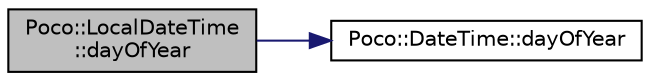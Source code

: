 digraph "Poco::LocalDateTime::dayOfYear"
{
 // LATEX_PDF_SIZE
  edge [fontname="Helvetica",fontsize="10",labelfontname="Helvetica",labelfontsize="10"];
  node [fontname="Helvetica",fontsize="10",shape=record];
  rankdir="LR";
  Node1 [label="Poco::LocalDateTime\l::dayOfYear",height=0.2,width=0.4,color="black", fillcolor="grey75", style="filled", fontcolor="black",tooltip=" "];
  Node1 -> Node2 [color="midnightblue",fontsize="10",style="solid"];
  Node2 [label="Poco::DateTime::dayOfYear",height=0.2,width=0.4,color="black", fillcolor="white", style="filled",URL="$classPoco_1_1DateTime.html#a707c08dd8941d34ade1609bb05643dbf",tooltip=" "];
}
